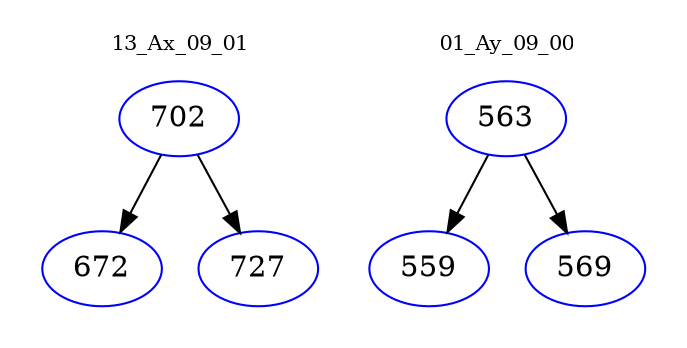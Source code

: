 digraph{
subgraph cluster_0 {
color = white
label = "13_Ax_09_01";
fontsize=10;
T0_702 [label="702", color="blue"]
T0_702 -> T0_672 [color="black"]
T0_672 [label="672", color="blue"]
T0_702 -> T0_727 [color="black"]
T0_727 [label="727", color="blue"]
}
subgraph cluster_1 {
color = white
label = "01_Ay_09_00";
fontsize=10;
T1_563 [label="563", color="blue"]
T1_563 -> T1_559 [color="black"]
T1_559 [label="559", color="blue"]
T1_563 -> T1_569 [color="black"]
T1_569 [label="569", color="blue"]
}
}
